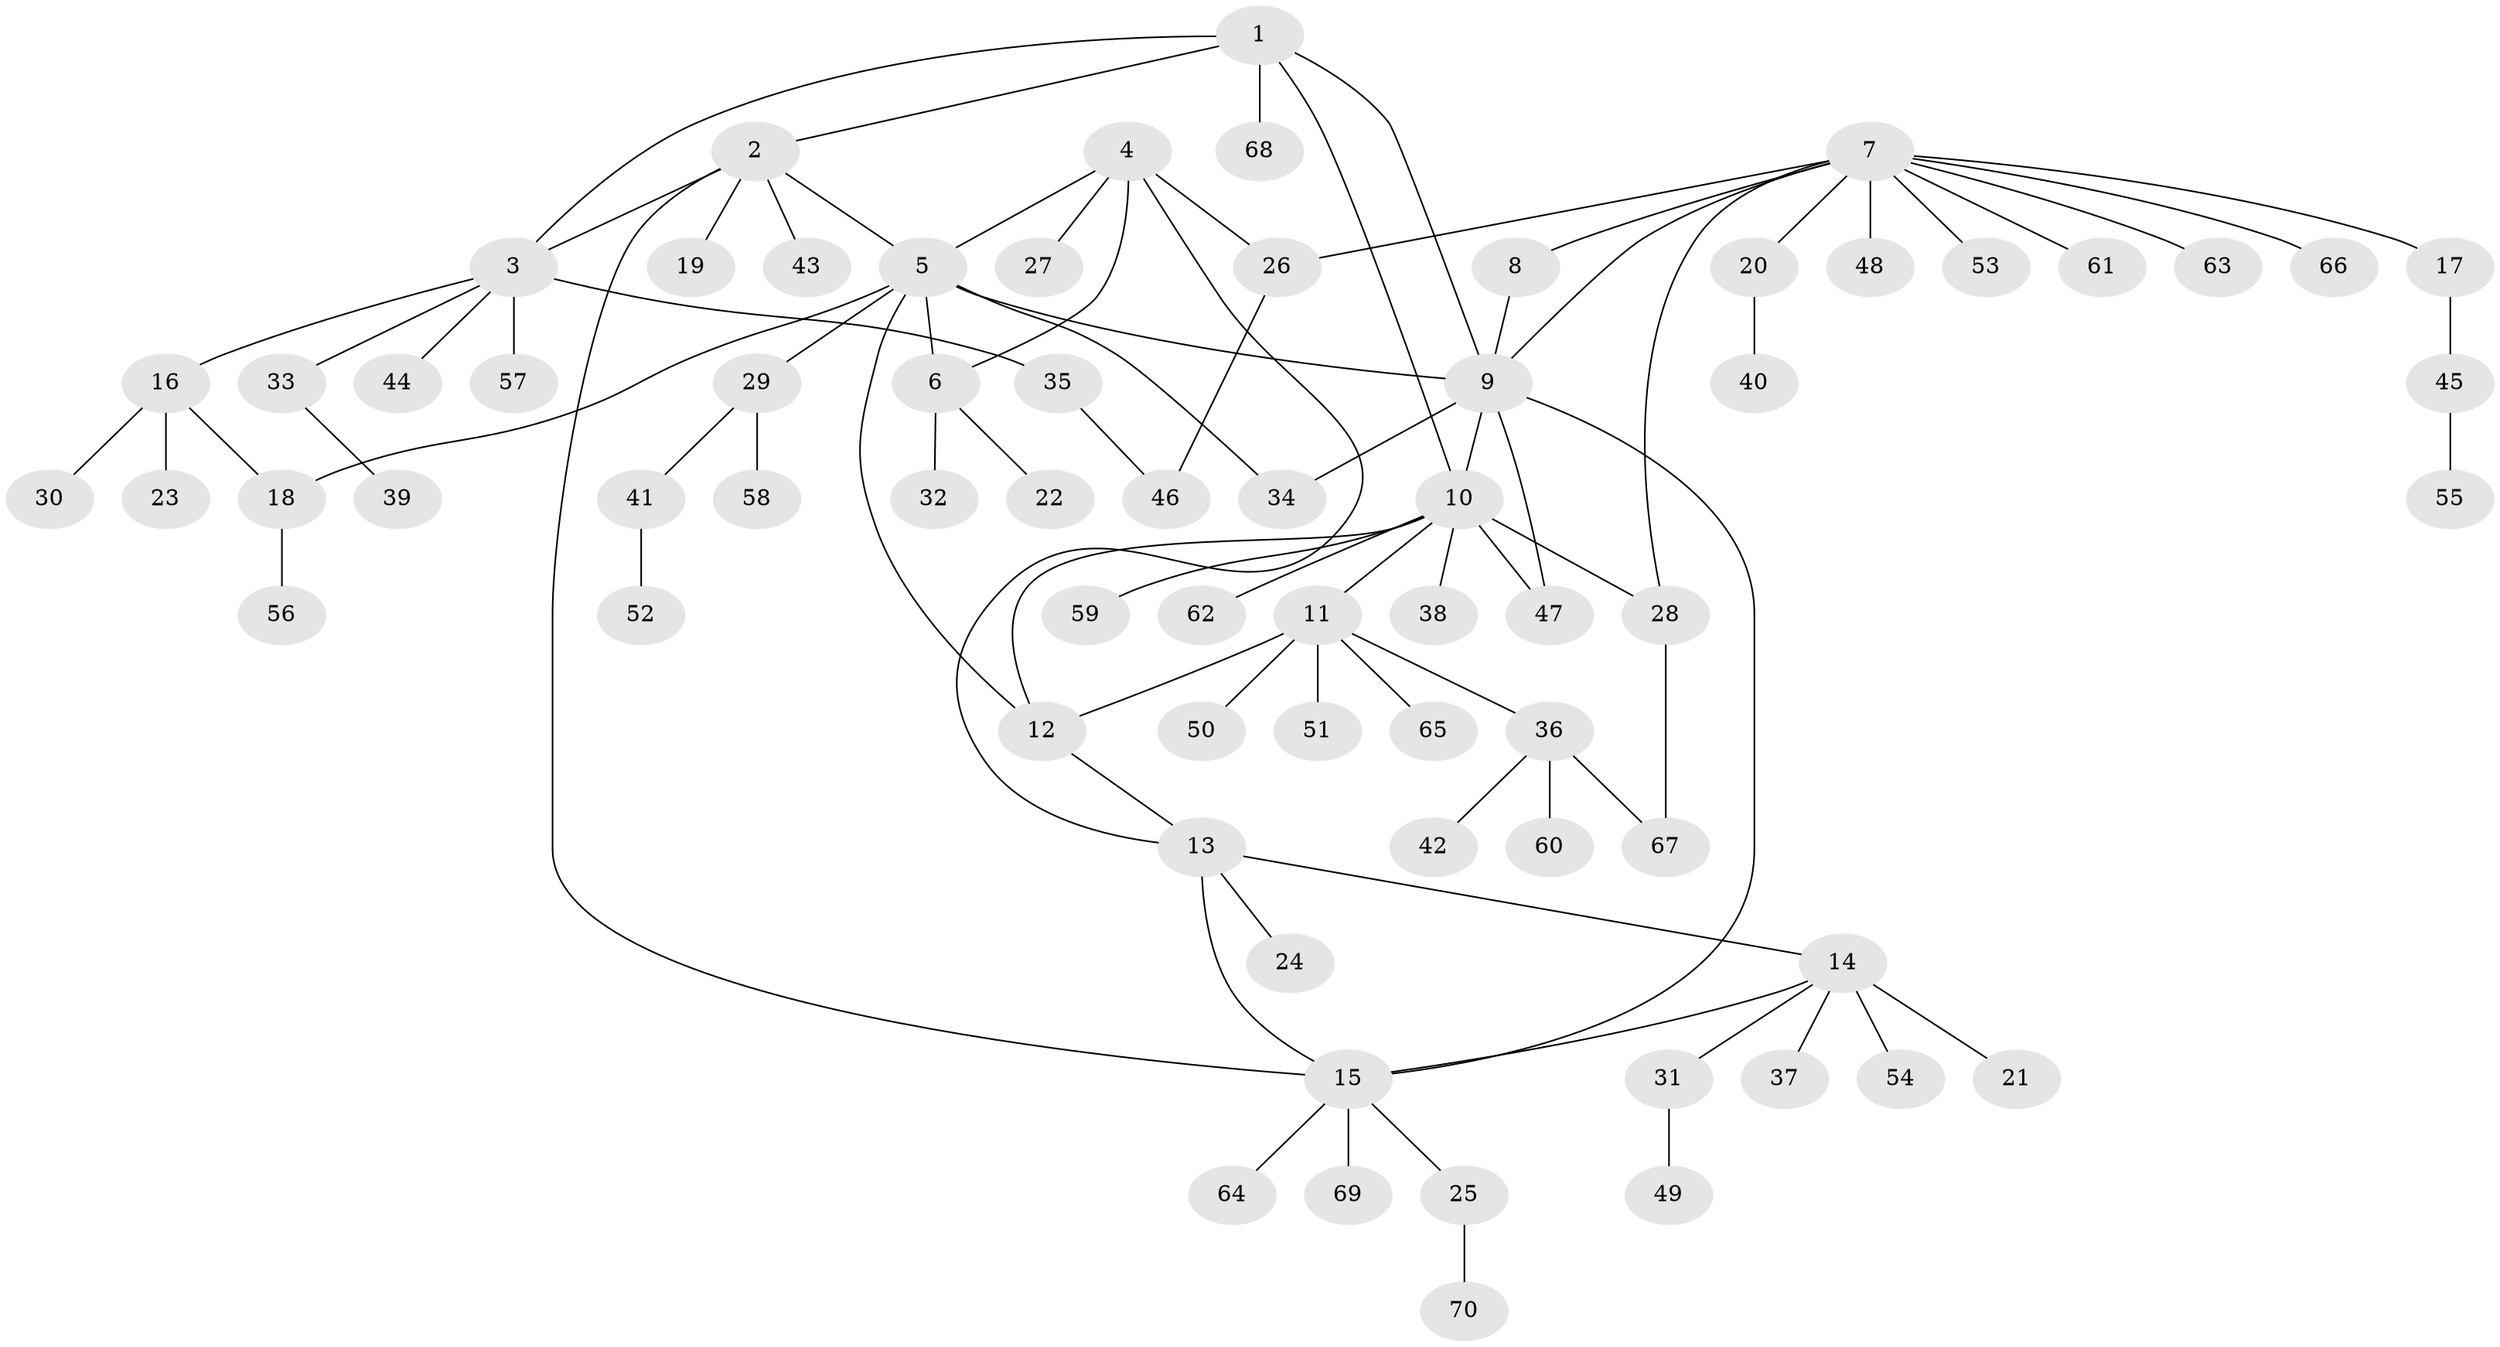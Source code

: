 // Generated by graph-tools (version 1.1) at 2025/56/03/09/25 04:56:06]
// undirected, 70 vertices, 87 edges
graph export_dot {
graph [start="1"]
  node [color=gray90,style=filled];
  1;
  2;
  3;
  4;
  5;
  6;
  7;
  8;
  9;
  10;
  11;
  12;
  13;
  14;
  15;
  16;
  17;
  18;
  19;
  20;
  21;
  22;
  23;
  24;
  25;
  26;
  27;
  28;
  29;
  30;
  31;
  32;
  33;
  34;
  35;
  36;
  37;
  38;
  39;
  40;
  41;
  42;
  43;
  44;
  45;
  46;
  47;
  48;
  49;
  50;
  51;
  52;
  53;
  54;
  55;
  56;
  57;
  58;
  59;
  60;
  61;
  62;
  63;
  64;
  65;
  66;
  67;
  68;
  69;
  70;
  1 -- 2;
  1 -- 3;
  1 -- 9;
  1 -- 10;
  1 -- 68;
  2 -- 3;
  2 -- 5;
  2 -- 15;
  2 -- 19;
  2 -- 43;
  3 -- 16;
  3 -- 33;
  3 -- 35;
  3 -- 44;
  3 -- 57;
  4 -- 5;
  4 -- 6;
  4 -- 13;
  4 -- 26;
  4 -- 27;
  5 -- 6;
  5 -- 9;
  5 -- 12;
  5 -- 18;
  5 -- 29;
  5 -- 34;
  6 -- 22;
  6 -- 32;
  7 -- 8;
  7 -- 9;
  7 -- 17;
  7 -- 20;
  7 -- 26;
  7 -- 28;
  7 -- 48;
  7 -- 53;
  7 -- 61;
  7 -- 63;
  7 -- 66;
  8 -- 9;
  9 -- 10;
  9 -- 15;
  9 -- 34;
  9 -- 47;
  10 -- 11;
  10 -- 12;
  10 -- 28;
  10 -- 38;
  10 -- 47;
  10 -- 59;
  10 -- 62;
  11 -- 12;
  11 -- 36;
  11 -- 50;
  11 -- 51;
  11 -- 65;
  12 -- 13;
  13 -- 14;
  13 -- 15;
  13 -- 24;
  14 -- 15;
  14 -- 21;
  14 -- 31;
  14 -- 37;
  14 -- 54;
  15 -- 25;
  15 -- 64;
  15 -- 69;
  16 -- 18;
  16 -- 23;
  16 -- 30;
  17 -- 45;
  18 -- 56;
  20 -- 40;
  25 -- 70;
  26 -- 46;
  28 -- 67;
  29 -- 41;
  29 -- 58;
  31 -- 49;
  33 -- 39;
  35 -- 46;
  36 -- 42;
  36 -- 60;
  36 -- 67;
  41 -- 52;
  45 -- 55;
}

